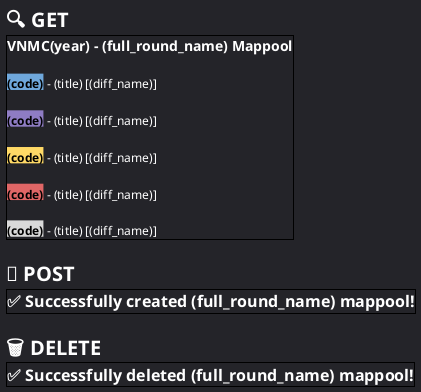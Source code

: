 @startsalt mappool
	<style>
		saltDiagram {
			BackgroundColor #242429
		}
	</style>
	{
		= <color:#ffffff>🔍 GET
		{+
			<b><color:#ffffff><size:14>VNMC(year) - (full_round_name) Mappool</b>
			.
			<color:#ffffff><back:#6fa8dc><color:#000000>**(code)**</back> - (title) [(diff_name)]
			/' rest of RC maps '/ .
			<color:#ffffff><back:#8e7cc3><color:#000000>**(code)**</back> - (title) [(diff_name)]
			/' rest of HB maps '/ .
			<color:#ffffff><back:#ffd966><color:#000000>**(code)**</back> - (title) [(diff_name)]
			/' rest of LN maps '/ .
			<color:#ffffff><back:#e06666><color:#000000>**(code)**</back> - (title) [(diff_name)]
			/' rest of SV maps '/ .
			<color:#ffffff><back:#d9d9d9><color:#000000>**(code)**</back> - (title) [(diff_name)]
		}
		.
		= <color:#ffffff>📄 POST
		{+
			<b><color:#ffffff><size:16>✅ Successfully created (full_round_name) mappool!</b>
		}
		.
		= <color:#ffffff>🗑️ DELETE
		{+
			<b><color:#ffffff><size:16>✅ Successfully deleted (full_round_name) mappool!</b>
		}
	}
@endsalt